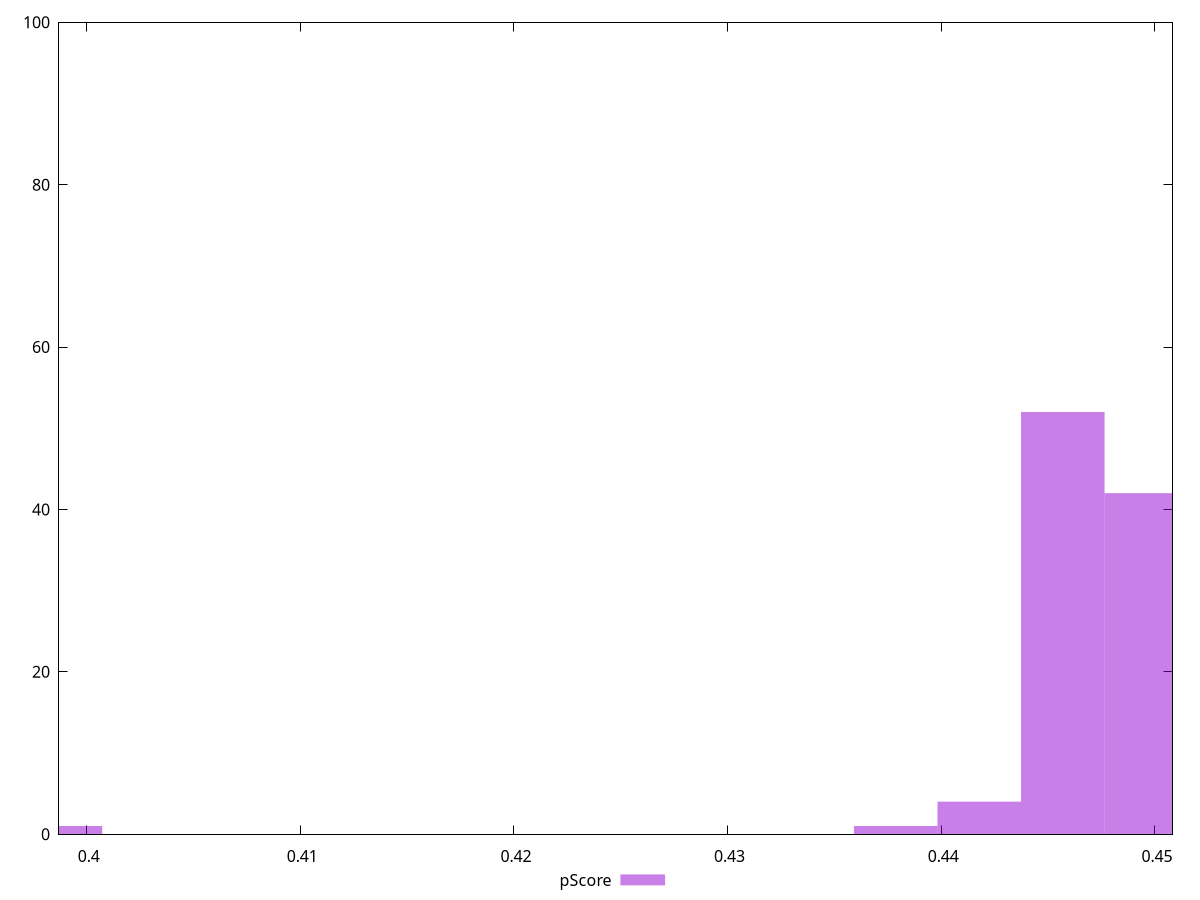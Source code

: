 reset

$pScore <<EOF
0.39877455578213383 1
0.44177965493510907 4
0.4456892094035613 52
0.44959876387201364 42
0.43787010046665675 1
EOF

set key outside below
set boxwidth 0.0039095544684522926
set xrange [0.3987058823529412:0.45082352941176473]
set yrange [0:100]
set trange [0:100]
set style fill transparent solid 0.5 noborder
set terminal svg size 640, 490 enhanced background rgb 'white'
set output "report_00026_2021-02-22T21:38:55.199Z/render-blocking-resources/samples/pages+cached/pScore/histogram.svg"

plot $pScore title "pScore" with boxes

reset
